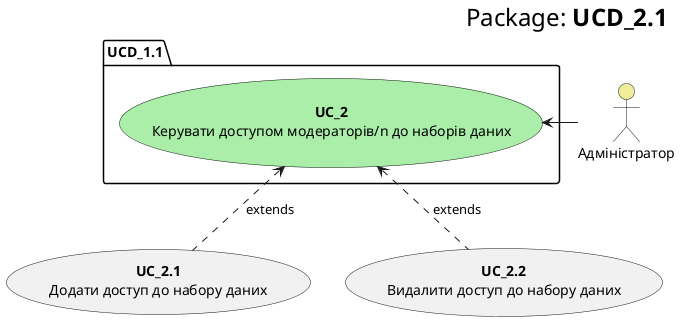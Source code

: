 @startuml
    right header
        <font size=24 color=black>Package:<b> UCD_2.1
    end header

    package UCD_1.1 {
        usecase "<b>UC_2</b>\nКерувати доступом модераторів/n до наборів даних" as UC_2 #aaeeaa
    }
    
    actor "Адміністратор" as Admin #eeee99
    Admin -l-> UC_2
    
    usecase "<b>UC_2.1</b>\nДодати доступ до набору даних" as UC_2.1
    usecase "<b>UC_2.2</b>\nВидалити доступ до набору даних" as UC_2.2
    
    UC_2.1 .u.> UC_2: extends
    UC_2.2 .u.> UC_2: extends
    
@enduml
